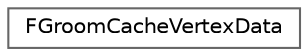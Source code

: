 digraph "Graphical Class Hierarchy"
{
 // INTERACTIVE_SVG=YES
 // LATEX_PDF_SIZE
  bgcolor="transparent";
  edge [fontname=Helvetica,fontsize=10,labelfontname=Helvetica,labelfontsize=10];
  node [fontname=Helvetica,fontsize=10,shape=box,height=0.2,width=0.4];
  rankdir="LR";
  Node0 [id="Node000000",label="FGroomCacheVertexData",height=0.2,width=0.4,color="grey40", fillcolor="white", style="filled",URL="$d0/d0b/structFGroomCacheVertexData.html",tooltip="Animatable vertex data that maps to FHairStrandsPoints."];
}

